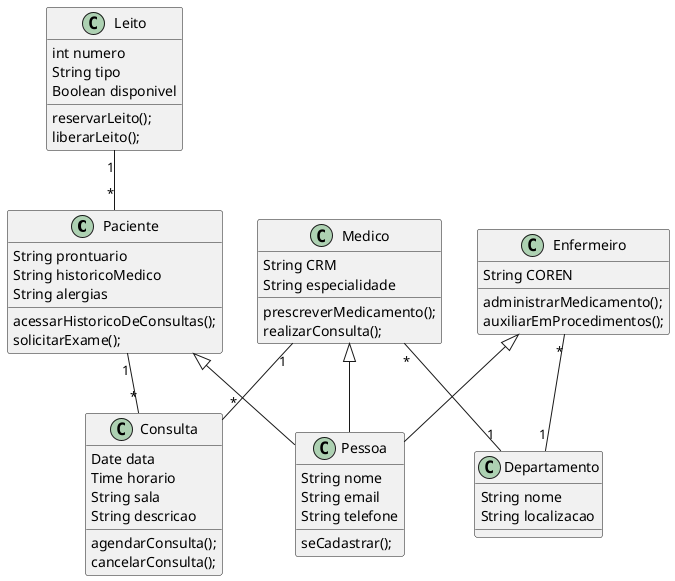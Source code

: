 @startuml

Paciente "1" -- "*" Consulta
Medico "1" -- "*" Consulta
Medico "*" -- "1" Departamento
Enfermeiro "*" -- "1" Departamento
Medico <|-- Pessoa
Enfermeiro <|-- Pessoa
Paciente <|-- Pessoa

Consulta : Date data
Consulta : Time horario
Consulta : String sala
Consulta : String descricao
Consulta : agendarConsulta();
Consulta : cancelarConsulta();

Pessoa : String nome
Pessoa : String email
Pessoa : String telefone
Pessoa : seCadastrar();

Paciente : String prontuario
Paciente : String historicoMedico
Paciente : String alergias
Paciente : acessarHistoricoDeConsultas();
Paciente : solicitarExame();

Medico : String CRM
Medico : String especialidade
Medico : prescreverMedicamento();
Medico : realizarConsulta();

Enfermeiro : String COREN
Enfermeiro : administrarMedicamento();
Enfermeiro : auxiliarEmProcedimentos();

Departamento : String nome
Departamento : String localizacao

Leito "1" -- "*" Paciente
Leito : int numero
Leito : String tipo
Leito : Boolean disponivel
Leito : reservarLeito();
Leito : liberarLeito();

@enduml

